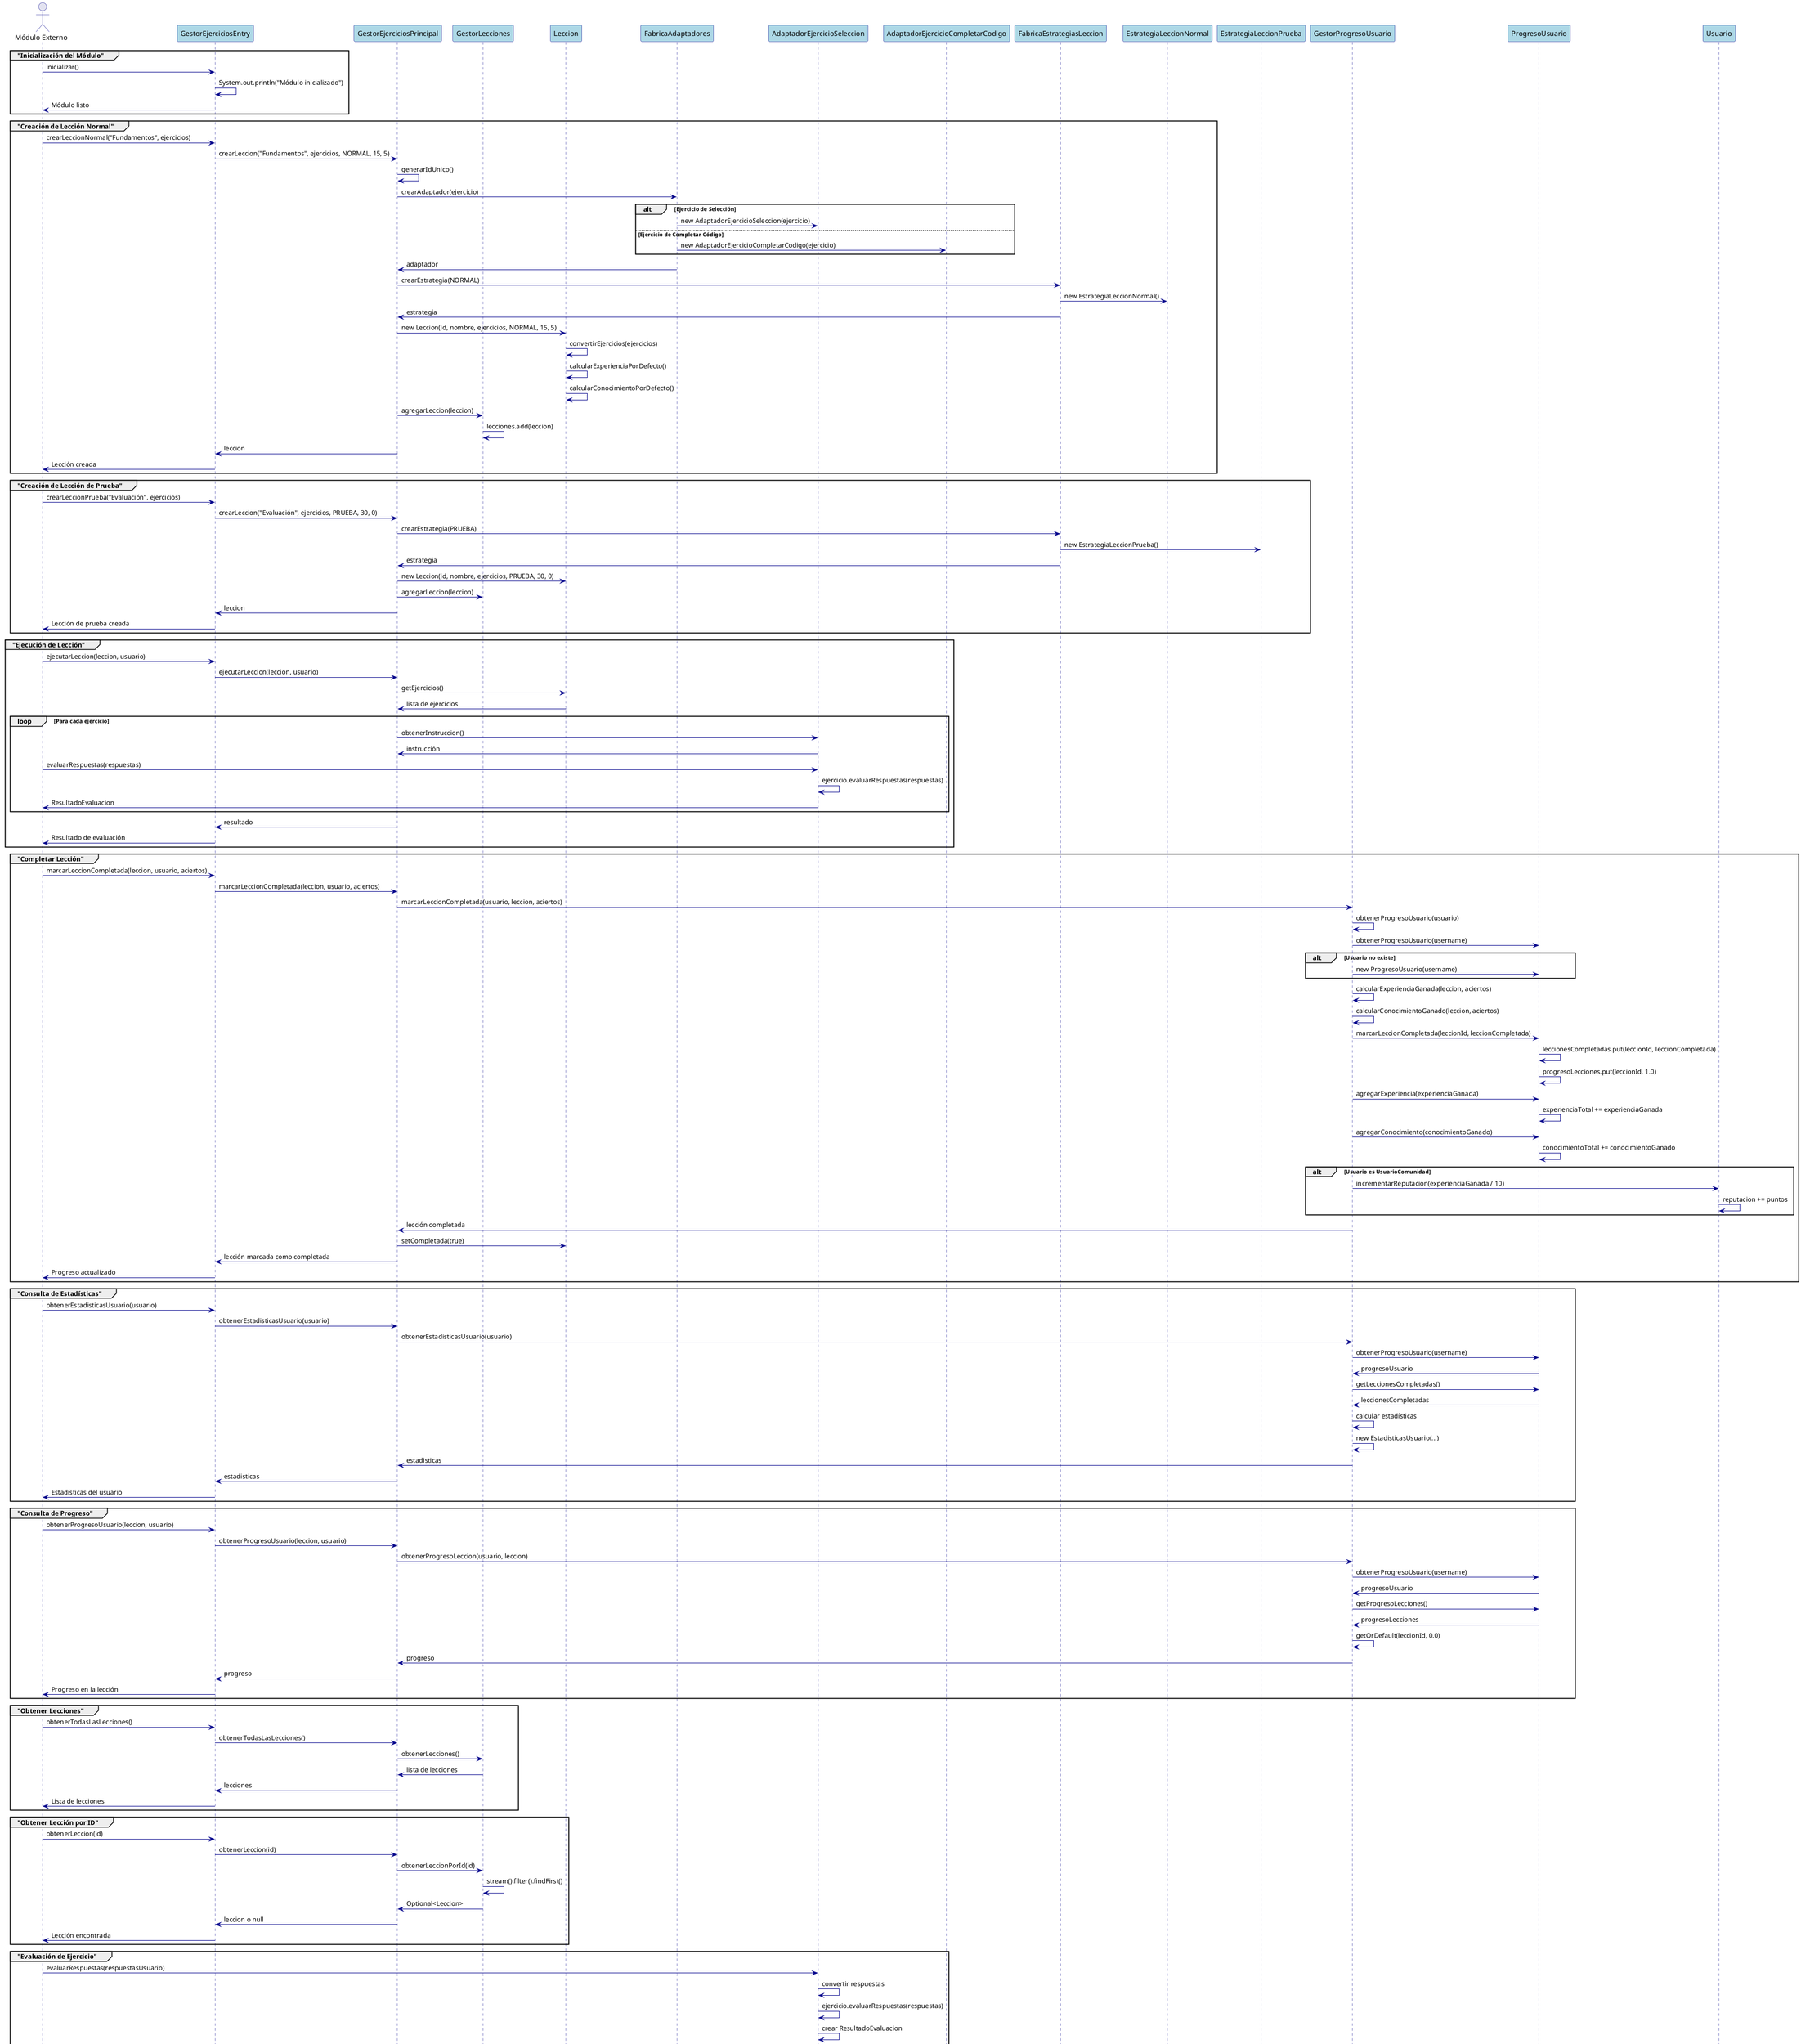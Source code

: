 @startuml DiagramaSecuenciaGestorEjercicios

!define RECTANGLE participant

' Estilos
skinparam sequence {
    ArrowColor DarkBlue
    ActorBorderColor DarkBlue
    LifeLineBorderColor DarkBlue
    LifeLineBackgroundColor LightBlue
    ParticipantBorderColor DarkBlue
    ParticipantBackgroundColor LightBlue
    ParticipantFontColor Black
}

' Actores y participantes
actor "Módulo Externo" as ModuloExterno
participant "GestorEjerciciosEntry" as Entry
participant "GestorEjerciciosPrincipal" as Principal
participant "GestorLecciones" as GestorLecciones
participant "Leccion" as Leccion
participant "FabricaAdaptadores" as FabricaAdaptadores
participant "AdaptadorEjercicioSeleccion" as AdaptadorSeleccion
participant "AdaptadorEjercicioCompletarCodigo" as AdaptadorCompletar
participant "FabricaEstrategiasLeccion" as FabricaEstrategias
participant "EstrategiaLeccionNormal" as EstrategiaNormal
participant "EstrategiaLeccionPrueba" as EstrategiaPrueba
participant "GestorProgresoUsuario" as GestorProgreso
participant "ProgresoUsuario" as ProgresoUsuario
participant "Usuario" as Usuario

' ===== SECUENCIA 1: INICIALIZACIÓN DEL MÓDULO =====
group "Inicialización del Módulo"
    ModuloExterno -> Entry: inicializar()
    Entry -> Entry: System.out.println("Módulo inicializado")
    Entry -> ModuloExterno: Módulo listo
end

' ===== SECUENCIA 2: CREACIÓN DE LECCIÓN NORMAL =====
group "Creación de Lección Normal"
    ModuloExterno -> Entry: crearLeccionNormal("Fundamentos", ejercicios)
    Entry -> Principal: crearLeccion("Fundamentos", ejercicios, NORMAL, 15, 5)
    
    Principal -> Principal: generarIdUnico()
    Principal -> FabricaAdaptadores: crearAdaptador(ejercicio)
    
    alt Ejercicio de Selección
        FabricaAdaptadores -> AdaptadorSeleccion: new AdaptadorEjercicioSeleccion(ejercicio)
    else Ejercicio de Completar Código
        FabricaAdaptadores -> AdaptadorCompletar: new AdaptadorEjercicioCompletarCodigo(ejercicio)
    end
    
    FabricaAdaptadores -> Principal: adaptador
    
    Principal -> FabricaEstrategias: crearEstrategia(NORMAL)
    FabricaEstrategias -> EstrategiaNormal: new EstrategiaLeccionNormal()
    FabricaEstrategias -> Principal: estrategia
    
    Principal -> Leccion: new Leccion(id, nombre, ejercicios, NORMAL, 15, 5)
    Leccion -> Leccion: convertirEjercicios(ejercicios)
    Leccion -> Leccion: calcularExperienciaPorDefecto()
    Leccion -> Leccion: calcularConocimientoPorDefecto()
    
    Principal -> GestorLecciones: agregarLeccion(leccion)
    GestorLecciones -> GestorLecciones: lecciones.add(leccion)
    
    Principal -> Entry: leccion
    Entry -> ModuloExterno: Lección creada
end

' ===== SECUENCIA 3: CREACIÓN DE LECCIÓN DE PRUEBA =====
group "Creación de Lección de Prueba"
    ModuloExterno -> Entry: crearLeccionPrueba("Evaluación", ejercicios)
    Entry -> Principal: crearLeccion("Evaluación", ejercicios, PRUEBA, 30, 0)
    
    Principal -> FabricaEstrategias: crearEstrategia(PRUEBA)
    FabricaEstrategias -> EstrategiaPrueba: new EstrategiaLeccionPrueba()
    FabricaEstrategias -> Principal: estrategia
    
    Principal -> Leccion: new Leccion(id, nombre, ejercicios, PRUEBA, 30, 0)
    Principal -> GestorLecciones: agregarLeccion(leccion)
    
    Principal -> Entry: leccion
    Entry -> ModuloExterno: Lección de prueba creada
end

' ===== SECUENCIA 4: EJECUCIÓN DE LECCIÓN =====
group "Ejecución de Lección"
    ModuloExterno -> Entry: ejecutarLeccion(leccion, usuario)
    Entry -> Principal: ejecutarLeccion(leccion, usuario)
    
    Principal -> Leccion: getEjercicios()
    Leccion -> Principal: lista de ejercicios
    
    loop Para cada ejercicio
        Principal -> AdaptadorSeleccion: obtenerInstruccion()
        AdaptadorSeleccion -> Principal: instrucción
        
        ModuloExterno -> AdaptadorSeleccion: evaluarRespuestas(respuestas)
        AdaptadorSeleccion -> AdaptadorSeleccion: ejercicio.evaluarRespuestas(respuestas)
        AdaptadorSeleccion -> ModuloExterno: ResultadoEvaluacion
    end
    
    Principal -> Entry: resultado
    Entry -> ModuloExterno: Resultado de evaluación
end

' ===== SECUENCIA 5: COMPLETAR LECCIÓN =====
group "Completar Lección"
    ModuloExterno -> Entry: marcarLeccionCompletada(leccion, usuario, aciertos)
    Entry -> Principal: marcarLeccionCompletada(leccion, usuario, aciertos)
    
    Principal -> GestorProgreso: marcarLeccionCompletada(usuario, leccion, aciertos)
    
    GestorProgreso -> GestorProgreso: obtenerProgresoUsuario(usuario)
    GestorProgreso -> ProgresoUsuario: obtenerProgresoUsuario(username)
    
    alt Usuario no existe
        GestorProgreso -> ProgresoUsuario: new ProgresoUsuario(username)
    end
    
    GestorProgreso -> GestorProgreso: calcularExperienciaGanada(leccion, aciertos)
    GestorProgreso -> GestorProgreso: calcularConocimientoGanado(leccion, aciertos)
    
    GestorProgreso -> ProgresoUsuario: marcarLeccionCompletada(leccionId, leccionCompletada)
    ProgresoUsuario -> ProgresoUsuario: leccionesCompletadas.put(leccionId, leccionCompletada)
    ProgresoUsuario -> ProgresoUsuario: progresoLecciones.put(leccionId, 1.0)
    
    GestorProgreso -> ProgresoUsuario: agregarExperiencia(experienciaGanada)
    ProgresoUsuario -> ProgresoUsuario: experienciaTotal += experienciaGanada
    
    GestorProgreso -> ProgresoUsuario: agregarConocimiento(conocimientoGanado)
    ProgresoUsuario -> ProgresoUsuario: conocimientoTotal += conocimientoGanado
    
    alt Usuario es UsuarioComunidad
        GestorProgreso -> Usuario: incrementarReputacion(experienciaGanada / 10)
        Usuario -> Usuario: reputacion += puntos
    end
    
    GestorProgreso -> Principal: lección completada
    Principal -> Leccion: setCompletada(true)
    
    Principal -> Entry: lección marcada como completada
    Entry -> ModuloExterno: Progreso actualizado
end

' ===== SECUENCIA 6: CONSULTA DE ESTADÍSTICAS =====
group "Consulta de Estadísticas"
    ModuloExterno -> Entry: obtenerEstadisticasUsuario(usuario)
    Entry -> Principal: obtenerEstadisticasUsuario(usuario)
    Principal -> GestorProgreso: obtenerEstadisticasUsuario(usuario)
    
    GestorProgreso -> ProgresoUsuario: obtenerProgresoUsuario(username)
    ProgresoUsuario -> GestorProgreso: progresoUsuario
    
    GestorProgreso -> ProgresoUsuario: getLeccionesCompletadas()
    ProgresoUsuario -> GestorProgreso: leccionesCompletadas
    
    GestorProgreso -> GestorProgreso: calcular estadísticas
    GestorProgreso -> GestorProgreso: new EstadisticasUsuario(...)
    
    GestorProgreso -> Principal: estadisticas
    Principal -> Entry: estadisticas
    Entry -> ModuloExterno: Estadísticas del usuario
end

' ===== SECUENCIA 7: CONSULTA DE PROGRESO =====
group "Consulta de Progreso"
    ModuloExterno -> Entry: obtenerProgresoUsuario(leccion, usuario)
    Entry -> Principal: obtenerProgresoUsuario(leccion, usuario)
    Principal -> GestorProgreso: obtenerProgresoLeccion(usuario, leccion)
    
    GestorProgreso -> ProgresoUsuario: obtenerProgresoUsuario(username)
    ProgresoUsuario -> GestorProgreso: progresoUsuario
    
    GestorProgreso -> ProgresoUsuario: getProgresoLecciones()
    ProgresoUsuario -> GestorProgreso: progresoLecciones
    
    GestorProgreso -> GestorProgreso: getOrDefault(leccionId, 0.0)
    GestorProgreso -> Principal: progreso
    Principal -> Entry: progreso
    Entry -> ModuloExterno: Progreso en la lección
end

' ===== SECUENCIA 8: OBTENER LECCIONES =====
group "Obtener Lecciones"
    ModuloExterno -> Entry: obtenerTodasLasLecciones()
    Entry -> Principal: obtenerTodasLasLecciones()
    Principal -> GestorLecciones: obtenerLecciones()
    GestorLecciones -> Principal: lista de lecciones
    Principal -> Entry: lecciones
    Entry -> ModuloExterno: Lista de lecciones
end

' ===== SECUENCIA 9: OBTENER LECCIÓN POR ID =====
group "Obtener Lección por ID"
    ModuloExterno -> Entry: obtenerLeccion(id)
    Entry -> Principal: obtenerLeccion(id)
    Principal -> GestorLecciones: obtenerLeccionPorId(id)
    GestorLecciones -> GestorLecciones: stream().filter().findFirst()
    GestorLecciones -> Principal: Optional<Leccion>
    Principal -> Entry: leccion o null
    Entry -> ModuloExterno: Lección encontrada
end

' ===== SECUENCIA 10: EVALUACIÓN DE EJERCICIO =====
group "Evaluación de Ejercicio"
    ModuloExterno -> AdaptadorSeleccion: evaluarRespuestas(respuestasUsuario)
    
    AdaptadorSeleccion -> AdaptadorSeleccion: convertir respuestas
    AdaptadorSeleccion -> AdaptadorSeleccion: ejercicio.evaluarRespuestas(respuestas)
    AdaptadorSeleccion -> AdaptadorSeleccion: crear ResultadoEvaluacion
    
    alt Respuesta correcta
        AdaptadorSeleccion -> AdaptadorSeleccion: porcentajeAcierto = 100
        AdaptadorSeleccion -> AdaptadorSeleccion: esCorrecto = true
        AdaptadorSeleccion -> AdaptadorSeleccion: mensaje = "¡Correcto!"
    else Respuesta incorrecta
        AdaptadorSeleccion -> AdaptadorSeleccion: porcentajeAcierto < 100
        AdaptadorSeleccion -> AdaptadorSeleccion: esCorrecto = false
        AdaptadorSeleccion -> AdaptadorSeleccion: mensaje = "Incorrecto"
    end
    
    AdaptadorSeleccion -> ModuloExterno: ResultadoEvaluacion
end

@enduml 